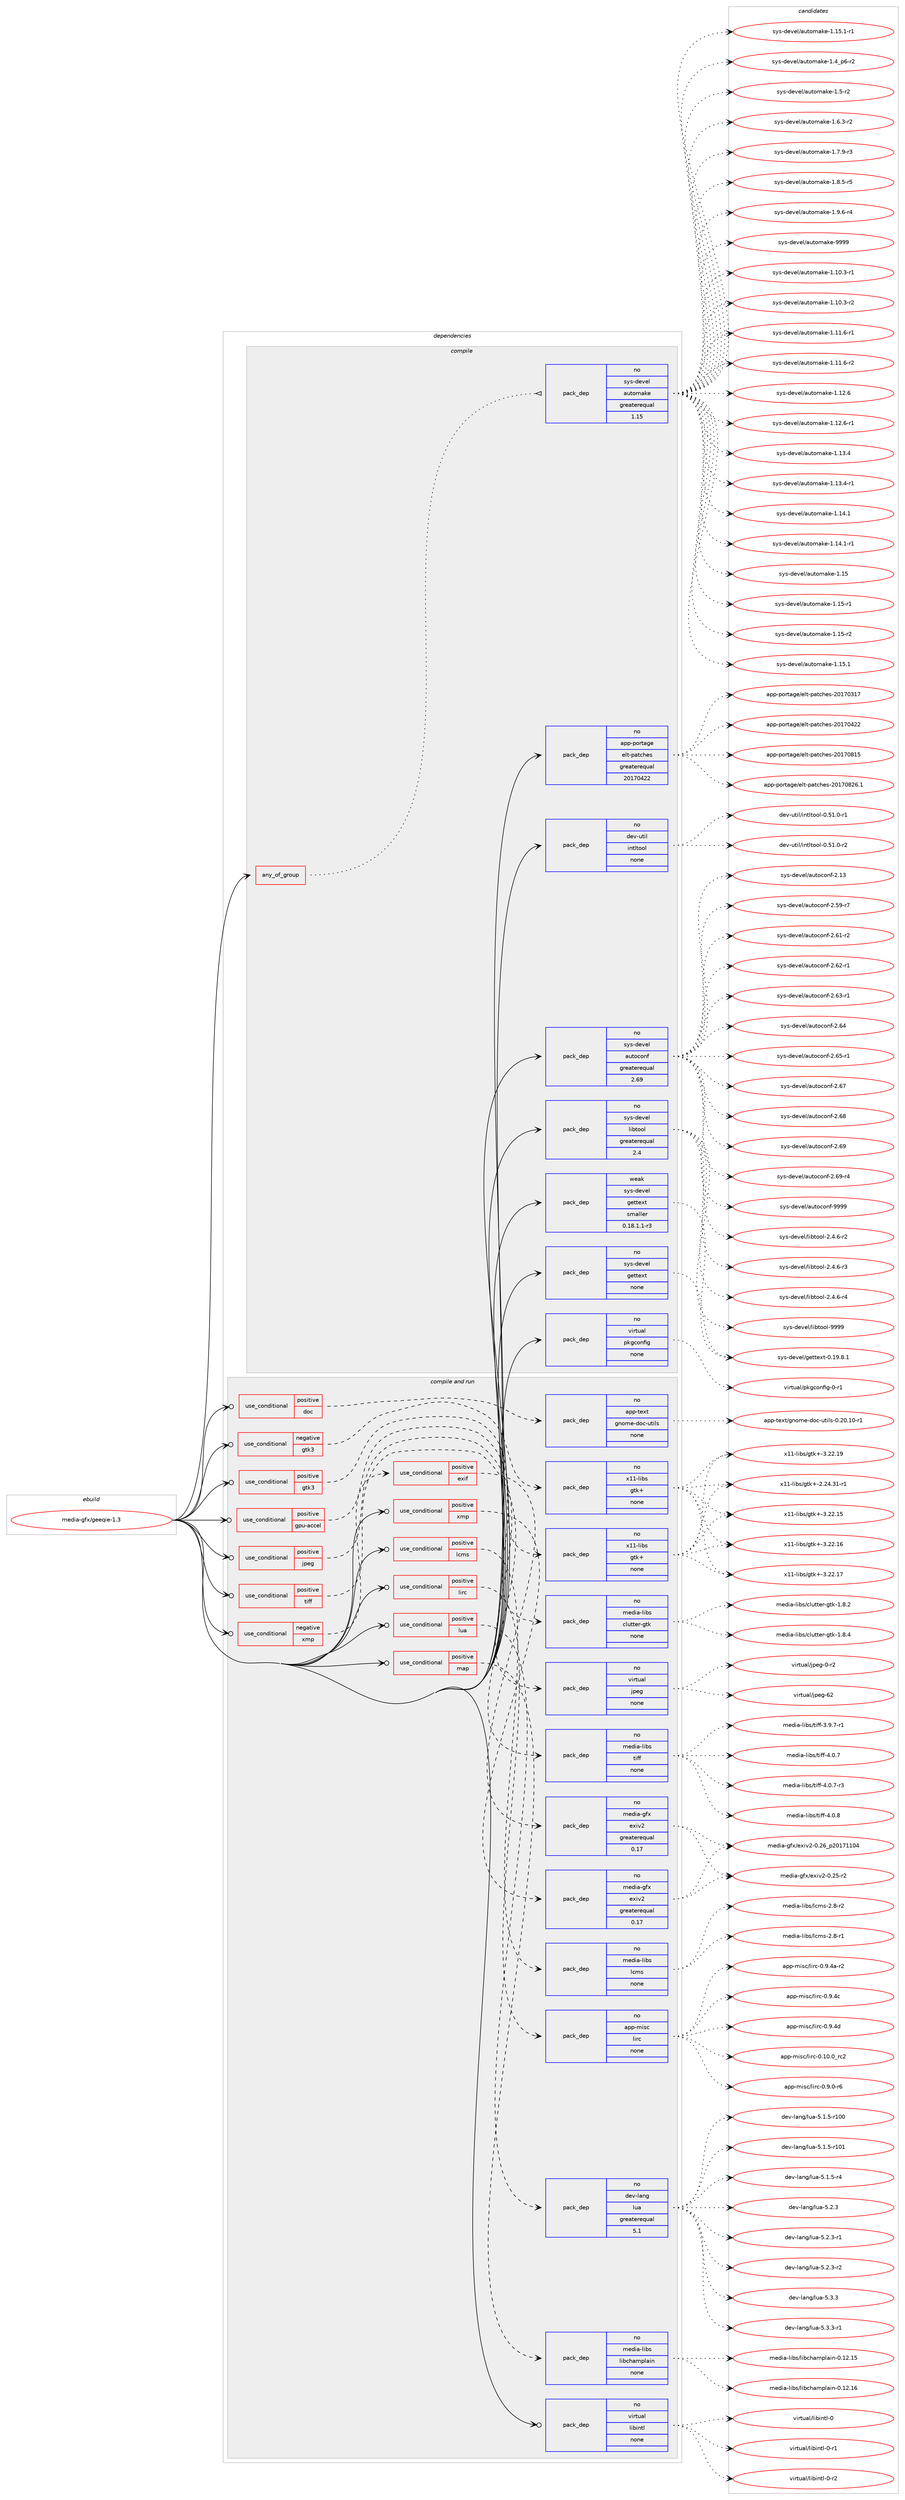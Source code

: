 digraph prolog {

# *************
# Graph options
# *************

newrank=true;
concentrate=true;
compound=true;
graph [rankdir=LR,fontname=Helvetica,fontsize=10,ranksep=1.5];#, ranksep=2.5, nodesep=0.2];
edge  [arrowhead=vee];
node  [fontname=Helvetica,fontsize=10];

# **********
# The ebuild
# **********

subgraph cluster_leftcol {
color=gray;
rank=same;
label=<<i>ebuild</i>>;
id [label="media-gfx/geeqie-1.3", color=red, width=4, href="../media-gfx/geeqie-1.3.svg"];
}

# ****************
# The dependencies
# ****************

subgraph cluster_midcol {
color=gray;
label=<<i>dependencies</i>>;
subgraph cluster_compile {
fillcolor="#eeeeee";
style=filled;
label=<<i>compile</i>>;
subgraph any5258 {
dependency353141 [label=<<TABLE BORDER="0" CELLBORDER="1" CELLSPACING="0" CELLPADDING="4"><TR><TD CELLPADDING="10">any_of_group</TD></TR></TABLE>>, shape=none, color=red];subgraph pack260404 {
dependency353142 [label=<<TABLE BORDER="0" CELLBORDER="1" CELLSPACING="0" CELLPADDING="4" WIDTH="220"><TR><TD ROWSPAN="6" CELLPADDING="30">pack_dep</TD></TR><TR><TD WIDTH="110">no</TD></TR><TR><TD>sys-devel</TD></TR><TR><TD>automake</TD></TR><TR><TD>greaterequal</TD></TR><TR><TD>1.15</TD></TR></TABLE>>, shape=none, color=blue];
}
dependency353141:e -> dependency353142:w [weight=20,style="dotted",arrowhead="oinv"];
}
id:e -> dependency353141:w [weight=20,style="solid",arrowhead="vee"];
subgraph pack260405 {
dependency353143 [label=<<TABLE BORDER="0" CELLBORDER="1" CELLSPACING="0" CELLPADDING="4" WIDTH="220"><TR><TD ROWSPAN="6" CELLPADDING="30">pack_dep</TD></TR><TR><TD WIDTH="110">no</TD></TR><TR><TD>app-portage</TD></TR><TR><TD>elt-patches</TD></TR><TR><TD>greaterequal</TD></TR><TR><TD>20170422</TD></TR></TABLE>>, shape=none, color=blue];
}
id:e -> dependency353143:w [weight=20,style="solid",arrowhead="vee"];
subgraph pack260406 {
dependency353144 [label=<<TABLE BORDER="0" CELLBORDER="1" CELLSPACING="0" CELLPADDING="4" WIDTH="220"><TR><TD ROWSPAN="6" CELLPADDING="30">pack_dep</TD></TR><TR><TD WIDTH="110">no</TD></TR><TR><TD>dev-util</TD></TR><TR><TD>intltool</TD></TR><TR><TD>none</TD></TR><TR><TD></TD></TR></TABLE>>, shape=none, color=blue];
}
id:e -> dependency353144:w [weight=20,style="solid",arrowhead="vee"];
subgraph pack260407 {
dependency353145 [label=<<TABLE BORDER="0" CELLBORDER="1" CELLSPACING="0" CELLPADDING="4" WIDTH="220"><TR><TD ROWSPAN="6" CELLPADDING="30">pack_dep</TD></TR><TR><TD WIDTH="110">no</TD></TR><TR><TD>sys-devel</TD></TR><TR><TD>autoconf</TD></TR><TR><TD>greaterequal</TD></TR><TR><TD>2.69</TD></TR></TABLE>>, shape=none, color=blue];
}
id:e -> dependency353145:w [weight=20,style="solid",arrowhead="vee"];
subgraph pack260408 {
dependency353146 [label=<<TABLE BORDER="0" CELLBORDER="1" CELLSPACING="0" CELLPADDING="4" WIDTH="220"><TR><TD ROWSPAN="6" CELLPADDING="30">pack_dep</TD></TR><TR><TD WIDTH="110">no</TD></TR><TR><TD>sys-devel</TD></TR><TR><TD>gettext</TD></TR><TR><TD>none</TD></TR><TR><TD></TD></TR></TABLE>>, shape=none, color=blue];
}
id:e -> dependency353146:w [weight=20,style="solid",arrowhead="vee"];
subgraph pack260409 {
dependency353147 [label=<<TABLE BORDER="0" CELLBORDER="1" CELLSPACING="0" CELLPADDING="4" WIDTH="220"><TR><TD ROWSPAN="6" CELLPADDING="30">pack_dep</TD></TR><TR><TD WIDTH="110">no</TD></TR><TR><TD>sys-devel</TD></TR><TR><TD>libtool</TD></TR><TR><TD>greaterequal</TD></TR><TR><TD>2.4</TD></TR></TABLE>>, shape=none, color=blue];
}
id:e -> dependency353147:w [weight=20,style="solid",arrowhead="vee"];
subgraph pack260410 {
dependency353148 [label=<<TABLE BORDER="0" CELLBORDER="1" CELLSPACING="0" CELLPADDING="4" WIDTH="220"><TR><TD ROWSPAN="6" CELLPADDING="30">pack_dep</TD></TR><TR><TD WIDTH="110">no</TD></TR><TR><TD>virtual</TD></TR><TR><TD>pkgconfig</TD></TR><TR><TD>none</TD></TR><TR><TD></TD></TR></TABLE>>, shape=none, color=blue];
}
id:e -> dependency353148:w [weight=20,style="solid",arrowhead="vee"];
subgraph pack260411 {
dependency353149 [label=<<TABLE BORDER="0" CELLBORDER="1" CELLSPACING="0" CELLPADDING="4" WIDTH="220"><TR><TD ROWSPAN="6" CELLPADDING="30">pack_dep</TD></TR><TR><TD WIDTH="110">weak</TD></TR><TR><TD>sys-devel</TD></TR><TR><TD>gettext</TD></TR><TR><TD>smaller</TD></TR><TR><TD>0.18.1.1-r3</TD></TR></TABLE>>, shape=none, color=blue];
}
id:e -> dependency353149:w [weight=20,style="solid",arrowhead="vee"];
}
subgraph cluster_compileandrun {
fillcolor="#eeeeee";
style=filled;
label=<<i>compile and run</i>>;
subgraph cond87374 {
dependency353150 [label=<<TABLE BORDER="0" CELLBORDER="1" CELLSPACING="0" CELLPADDING="4"><TR><TD ROWSPAN="3" CELLPADDING="10">use_conditional</TD></TR><TR><TD>negative</TD></TR><TR><TD>gtk3</TD></TR></TABLE>>, shape=none, color=red];
subgraph pack260412 {
dependency353151 [label=<<TABLE BORDER="0" CELLBORDER="1" CELLSPACING="0" CELLPADDING="4" WIDTH="220"><TR><TD ROWSPAN="6" CELLPADDING="30">pack_dep</TD></TR><TR><TD WIDTH="110">no</TD></TR><TR><TD>x11-libs</TD></TR><TR><TD>gtk+</TD></TR><TR><TD>none</TD></TR><TR><TD></TD></TR></TABLE>>, shape=none, color=blue];
}
dependency353150:e -> dependency353151:w [weight=20,style="dashed",arrowhead="vee"];
}
id:e -> dependency353150:w [weight=20,style="solid",arrowhead="odotvee"];
subgraph cond87375 {
dependency353152 [label=<<TABLE BORDER="0" CELLBORDER="1" CELLSPACING="0" CELLPADDING="4"><TR><TD ROWSPAN="3" CELLPADDING="10">use_conditional</TD></TR><TR><TD>negative</TD></TR><TR><TD>xmp</TD></TR></TABLE>>, shape=none, color=red];
subgraph cond87376 {
dependency353153 [label=<<TABLE BORDER="0" CELLBORDER="1" CELLSPACING="0" CELLPADDING="4"><TR><TD ROWSPAN="3" CELLPADDING="10">use_conditional</TD></TR><TR><TD>positive</TD></TR><TR><TD>exif</TD></TR></TABLE>>, shape=none, color=red];
subgraph pack260413 {
dependency353154 [label=<<TABLE BORDER="0" CELLBORDER="1" CELLSPACING="0" CELLPADDING="4" WIDTH="220"><TR><TD ROWSPAN="6" CELLPADDING="30">pack_dep</TD></TR><TR><TD WIDTH="110">no</TD></TR><TR><TD>media-gfx</TD></TR><TR><TD>exiv2</TD></TR><TR><TD>greaterequal</TD></TR><TR><TD>0.17</TD></TR></TABLE>>, shape=none, color=blue];
}
dependency353153:e -> dependency353154:w [weight=20,style="dashed",arrowhead="vee"];
}
dependency353152:e -> dependency353153:w [weight=20,style="dashed",arrowhead="vee"];
}
id:e -> dependency353152:w [weight=20,style="solid",arrowhead="odotvee"];
subgraph cond87377 {
dependency353155 [label=<<TABLE BORDER="0" CELLBORDER="1" CELLSPACING="0" CELLPADDING="4"><TR><TD ROWSPAN="3" CELLPADDING="10">use_conditional</TD></TR><TR><TD>positive</TD></TR><TR><TD>doc</TD></TR></TABLE>>, shape=none, color=red];
subgraph pack260414 {
dependency353156 [label=<<TABLE BORDER="0" CELLBORDER="1" CELLSPACING="0" CELLPADDING="4" WIDTH="220"><TR><TD ROWSPAN="6" CELLPADDING="30">pack_dep</TD></TR><TR><TD WIDTH="110">no</TD></TR><TR><TD>app-text</TD></TR><TR><TD>gnome-doc-utils</TD></TR><TR><TD>none</TD></TR><TR><TD></TD></TR></TABLE>>, shape=none, color=blue];
}
dependency353155:e -> dependency353156:w [weight=20,style="dashed",arrowhead="vee"];
}
id:e -> dependency353155:w [weight=20,style="solid",arrowhead="odotvee"];
subgraph cond87378 {
dependency353157 [label=<<TABLE BORDER="0" CELLBORDER="1" CELLSPACING="0" CELLPADDING="4"><TR><TD ROWSPAN="3" CELLPADDING="10">use_conditional</TD></TR><TR><TD>positive</TD></TR><TR><TD>gpu-accel</TD></TR></TABLE>>, shape=none, color=red];
subgraph pack260415 {
dependency353158 [label=<<TABLE BORDER="0" CELLBORDER="1" CELLSPACING="0" CELLPADDING="4" WIDTH="220"><TR><TD ROWSPAN="6" CELLPADDING="30">pack_dep</TD></TR><TR><TD WIDTH="110">no</TD></TR><TR><TD>media-libs</TD></TR><TR><TD>clutter-gtk</TD></TR><TR><TD>none</TD></TR><TR><TD></TD></TR></TABLE>>, shape=none, color=blue];
}
dependency353157:e -> dependency353158:w [weight=20,style="dashed",arrowhead="vee"];
}
id:e -> dependency353157:w [weight=20,style="solid",arrowhead="odotvee"];
subgraph cond87379 {
dependency353159 [label=<<TABLE BORDER="0" CELLBORDER="1" CELLSPACING="0" CELLPADDING="4"><TR><TD ROWSPAN="3" CELLPADDING="10">use_conditional</TD></TR><TR><TD>positive</TD></TR><TR><TD>gtk3</TD></TR></TABLE>>, shape=none, color=red];
subgraph pack260416 {
dependency353160 [label=<<TABLE BORDER="0" CELLBORDER="1" CELLSPACING="0" CELLPADDING="4" WIDTH="220"><TR><TD ROWSPAN="6" CELLPADDING="30">pack_dep</TD></TR><TR><TD WIDTH="110">no</TD></TR><TR><TD>x11-libs</TD></TR><TR><TD>gtk+</TD></TR><TR><TD>none</TD></TR><TR><TD></TD></TR></TABLE>>, shape=none, color=blue];
}
dependency353159:e -> dependency353160:w [weight=20,style="dashed",arrowhead="vee"];
}
id:e -> dependency353159:w [weight=20,style="solid",arrowhead="odotvee"];
subgraph cond87380 {
dependency353161 [label=<<TABLE BORDER="0" CELLBORDER="1" CELLSPACING="0" CELLPADDING="4"><TR><TD ROWSPAN="3" CELLPADDING="10">use_conditional</TD></TR><TR><TD>positive</TD></TR><TR><TD>jpeg</TD></TR></TABLE>>, shape=none, color=red];
subgraph pack260417 {
dependency353162 [label=<<TABLE BORDER="0" CELLBORDER="1" CELLSPACING="0" CELLPADDING="4" WIDTH="220"><TR><TD ROWSPAN="6" CELLPADDING="30">pack_dep</TD></TR><TR><TD WIDTH="110">no</TD></TR><TR><TD>virtual</TD></TR><TR><TD>jpeg</TD></TR><TR><TD>none</TD></TR><TR><TD></TD></TR></TABLE>>, shape=none, color=blue];
}
dependency353161:e -> dependency353162:w [weight=20,style="dashed",arrowhead="vee"];
}
id:e -> dependency353161:w [weight=20,style="solid",arrowhead="odotvee"];
subgraph cond87381 {
dependency353163 [label=<<TABLE BORDER="0" CELLBORDER="1" CELLSPACING="0" CELLPADDING="4"><TR><TD ROWSPAN="3" CELLPADDING="10">use_conditional</TD></TR><TR><TD>positive</TD></TR><TR><TD>lcms</TD></TR></TABLE>>, shape=none, color=red];
subgraph pack260418 {
dependency353164 [label=<<TABLE BORDER="0" CELLBORDER="1" CELLSPACING="0" CELLPADDING="4" WIDTH="220"><TR><TD ROWSPAN="6" CELLPADDING="30">pack_dep</TD></TR><TR><TD WIDTH="110">no</TD></TR><TR><TD>media-libs</TD></TR><TR><TD>lcms</TD></TR><TR><TD>none</TD></TR><TR><TD></TD></TR></TABLE>>, shape=none, color=blue];
}
dependency353163:e -> dependency353164:w [weight=20,style="dashed",arrowhead="vee"];
}
id:e -> dependency353163:w [weight=20,style="solid",arrowhead="odotvee"];
subgraph cond87382 {
dependency353165 [label=<<TABLE BORDER="0" CELLBORDER="1" CELLSPACING="0" CELLPADDING="4"><TR><TD ROWSPAN="3" CELLPADDING="10">use_conditional</TD></TR><TR><TD>positive</TD></TR><TR><TD>lirc</TD></TR></TABLE>>, shape=none, color=red];
subgraph pack260419 {
dependency353166 [label=<<TABLE BORDER="0" CELLBORDER="1" CELLSPACING="0" CELLPADDING="4" WIDTH="220"><TR><TD ROWSPAN="6" CELLPADDING="30">pack_dep</TD></TR><TR><TD WIDTH="110">no</TD></TR><TR><TD>app-misc</TD></TR><TR><TD>lirc</TD></TR><TR><TD>none</TD></TR><TR><TD></TD></TR></TABLE>>, shape=none, color=blue];
}
dependency353165:e -> dependency353166:w [weight=20,style="dashed",arrowhead="vee"];
}
id:e -> dependency353165:w [weight=20,style="solid",arrowhead="odotvee"];
subgraph cond87383 {
dependency353167 [label=<<TABLE BORDER="0" CELLBORDER="1" CELLSPACING="0" CELLPADDING="4"><TR><TD ROWSPAN="3" CELLPADDING="10">use_conditional</TD></TR><TR><TD>positive</TD></TR><TR><TD>lua</TD></TR></TABLE>>, shape=none, color=red];
subgraph pack260420 {
dependency353168 [label=<<TABLE BORDER="0" CELLBORDER="1" CELLSPACING="0" CELLPADDING="4" WIDTH="220"><TR><TD ROWSPAN="6" CELLPADDING="30">pack_dep</TD></TR><TR><TD WIDTH="110">no</TD></TR><TR><TD>dev-lang</TD></TR><TR><TD>lua</TD></TR><TR><TD>greaterequal</TD></TR><TR><TD>5.1</TD></TR></TABLE>>, shape=none, color=blue];
}
dependency353167:e -> dependency353168:w [weight=20,style="dashed",arrowhead="vee"];
}
id:e -> dependency353167:w [weight=20,style="solid",arrowhead="odotvee"];
subgraph cond87384 {
dependency353169 [label=<<TABLE BORDER="0" CELLBORDER="1" CELLSPACING="0" CELLPADDING="4"><TR><TD ROWSPAN="3" CELLPADDING="10">use_conditional</TD></TR><TR><TD>positive</TD></TR><TR><TD>map</TD></TR></TABLE>>, shape=none, color=red];
subgraph pack260421 {
dependency353170 [label=<<TABLE BORDER="0" CELLBORDER="1" CELLSPACING="0" CELLPADDING="4" WIDTH="220"><TR><TD ROWSPAN="6" CELLPADDING="30">pack_dep</TD></TR><TR><TD WIDTH="110">no</TD></TR><TR><TD>media-libs</TD></TR><TR><TD>libchamplain</TD></TR><TR><TD>none</TD></TR><TR><TD></TD></TR></TABLE>>, shape=none, color=blue];
}
dependency353169:e -> dependency353170:w [weight=20,style="dashed",arrowhead="vee"];
}
id:e -> dependency353169:w [weight=20,style="solid",arrowhead="odotvee"];
subgraph cond87385 {
dependency353171 [label=<<TABLE BORDER="0" CELLBORDER="1" CELLSPACING="0" CELLPADDING="4"><TR><TD ROWSPAN="3" CELLPADDING="10">use_conditional</TD></TR><TR><TD>positive</TD></TR><TR><TD>tiff</TD></TR></TABLE>>, shape=none, color=red];
subgraph pack260422 {
dependency353172 [label=<<TABLE BORDER="0" CELLBORDER="1" CELLSPACING="0" CELLPADDING="4" WIDTH="220"><TR><TD ROWSPAN="6" CELLPADDING="30">pack_dep</TD></TR><TR><TD WIDTH="110">no</TD></TR><TR><TD>media-libs</TD></TR><TR><TD>tiff</TD></TR><TR><TD>none</TD></TR><TR><TD></TD></TR></TABLE>>, shape=none, color=blue];
}
dependency353171:e -> dependency353172:w [weight=20,style="dashed",arrowhead="vee"];
}
id:e -> dependency353171:w [weight=20,style="solid",arrowhead="odotvee"];
subgraph cond87386 {
dependency353173 [label=<<TABLE BORDER="0" CELLBORDER="1" CELLSPACING="0" CELLPADDING="4"><TR><TD ROWSPAN="3" CELLPADDING="10">use_conditional</TD></TR><TR><TD>positive</TD></TR><TR><TD>xmp</TD></TR></TABLE>>, shape=none, color=red];
subgraph pack260423 {
dependency353174 [label=<<TABLE BORDER="0" CELLBORDER="1" CELLSPACING="0" CELLPADDING="4" WIDTH="220"><TR><TD ROWSPAN="6" CELLPADDING="30">pack_dep</TD></TR><TR><TD WIDTH="110">no</TD></TR><TR><TD>media-gfx</TD></TR><TR><TD>exiv2</TD></TR><TR><TD>greaterequal</TD></TR><TR><TD>0.17</TD></TR></TABLE>>, shape=none, color=blue];
}
dependency353173:e -> dependency353174:w [weight=20,style="dashed",arrowhead="vee"];
}
id:e -> dependency353173:w [weight=20,style="solid",arrowhead="odotvee"];
subgraph pack260424 {
dependency353175 [label=<<TABLE BORDER="0" CELLBORDER="1" CELLSPACING="0" CELLPADDING="4" WIDTH="220"><TR><TD ROWSPAN="6" CELLPADDING="30">pack_dep</TD></TR><TR><TD WIDTH="110">no</TD></TR><TR><TD>virtual</TD></TR><TR><TD>libintl</TD></TR><TR><TD>none</TD></TR><TR><TD></TD></TR></TABLE>>, shape=none, color=blue];
}
id:e -> dependency353175:w [weight=20,style="solid",arrowhead="odotvee"];
}
subgraph cluster_run {
fillcolor="#eeeeee";
style=filled;
label=<<i>run</i>>;
}
}

# **************
# The candidates
# **************

subgraph cluster_choices {
rank=same;
color=gray;
label=<<i>candidates</i>>;

subgraph choice260404 {
color=black;
nodesep=1;
choice11512111545100101118101108479711711611110997107101454946494846514511449 [label="sys-devel/automake-1.10.3-r1", color=red, width=4,href="../sys-devel/automake-1.10.3-r1.svg"];
choice11512111545100101118101108479711711611110997107101454946494846514511450 [label="sys-devel/automake-1.10.3-r2", color=red, width=4,href="../sys-devel/automake-1.10.3-r2.svg"];
choice11512111545100101118101108479711711611110997107101454946494946544511449 [label="sys-devel/automake-1.11.6-r1", color=red, width=4,href="../sys-devel/automake-1.11.6-r1.svg"];
choice11512111545100101118101108479711711611110997107101454946494946544511450 [label="sys-devel/automake-1.11.6-r2", color=red, width=4,href="../sys-devel/automake-1.11.6-r2.svg"];
choice1151211154510010111810110847971171161111099710710145494649504654 [label="sys-devel/automake-1.12.6", color=red, width=4,href="../sys-devel/automake-1.12.6.svg"];
choice11512111545100101118101108479711711611110997107101454946495046544511449 [label="sys-devel/automake-1.12.6-r1", color=red, width=4,href="../sys-devel/automake-1.12.6-r1.svg"];
choice1151211154510010111810110847971171161111099710710145494649514652 [label="sys-devel/automake-1.13.4", color=red, width=4,href="../sys-devel/automake-1.13.4.svg"];
choice11512111545100101118101108479711711611110997107101454946495146524511449 [label="sys-devel/automake-1.13.4-r1", color=red, width=4,href="../sys-devel/automake-1.13.4-r1.svg"];
choice1151211154510010111810110847971171161111099710710145494649524649 [label="sys-devel/automake-1.14.1", color=red, width=4,href="../sys-devel/automake-1.14.1.svg"];
choice11512111545100101118101108479711711611110997107101454946495246494511449 [label="sys-devel/automake-1.14.1-r1", color=red, width=4,href="../sys-devel/automake-1.14.1-r1.svg"];
choice115121115451001011181011084797117116111109971071014549464953 [label="sys-devel/automake-1.15", color=red, width=4,href="../sys-devel/automake-1.15.svg"];
choice1151211154510010111810110847971171161111099710710145494649534511449 [label="sys-devel/automake-1.15-r1", color=red, width=4,href="../sys-devel/automake-1.15-r1.svg"];
choice1151211154510010111810110847971171161111099710710145494649534511450 [label="sys-devel/automake-1.15-r2", color=red, width=4,href="../sys-devel/automake-1.15-r2.svg"];
choice1151211154510010111810110847971171161111099710710145494649534649 [label="sys-devel/automake-1.15.1", color=red, width=4,href="../sys-devel/automake-1.15.1.svg"];
choice11512111545100101118101108479711711611110997107101454946495346494511449 [label="sys-devel/automake-1.15.1-r1", color=red, width=4,href="../sys-devel/automake-1.15.1-r1.svg"];
choice115121115451001011181011084797117116111109971071014549465295112544511450 [label="sys-devel/automake-1.4_p6-r2", color=red, width=4,href="../sys-devel/automake-1.4_p6-r2.svg"];
choice11512111545100101118101108479711711611110997107101454946534511450 [label="sys-devel/automake-1.5-r2", color=red, width=4,href="../sys-devel/automake-1.5-r2.svg"];
choice115121115451001011181011084797117116111109971071014549465446514511450 [label="sys-devel/automake-1.6.3-r2", color=red, width=4,href="../sys-devel/automake-1.6.3-r2.svg"];
choice115121115451001011181011084797117116111109971071014549465546574511451 [label="sys-devel/automake-1.7.9-r3", color=red, width=4,href="../sys-devel/automake-1.7.9-r3.svg"];
choice115121115451001011181011084797117116111109971071014549465646534511453 [label="sys-devel/automake-1.8.5-r5", color=red, width=4,href="../sys-devel/automake-1.8.5-r5.svg"];
choice115121115451001011181011084797117116111109971071014549465746544511452 [label="sys-devel/automake-1.9.6-r4", color=red, width=4,href="../sys-devel/automake-1.9.6-r4.svg"];
choice115121115451001011181011084797117116111109971071014557575757 [label="sys-devel/automake-9999", color=red, width=4,href="../sys-devel/automake-9999.svg"];
dependency353142:e -> choice11512111545100101118101108479711711611110997107101454946494846514511449:w [style=dotted,weight="100"];
dependency353142:e -> choice11512111545100101118101108479711711611110997107101454946494846514511450:w [style=dotted,weight="100"];
dependency353142:e -> choice11512111545100101118101108479711711611110997107101454946494946544511449:w [style=dotted,weight="100"];
dependency353142:e -> choice11512111545100101118101108479711711611110997107101454946494946544511450:w [style=dotted,weight="100"];
dependency353142:e -> choice1151211154510010111810110847971171161111099710710145494649504654:w [style=dotted,weight="100"];
dependency353142:e -> choice11512111545100101118101108479711711611110997107101454946495046544511449:w [style=dotted,weight="100"];
dependency353142:e -> choice1151211154510010111810110847971171161111099710710145494649514652:w [style=dotted,weight="100"];
dependency353142:e -> choice11512111545100101118101108479711711611110997107101454946495146524511449:w [style=dotted,weight="100"];
dependency353142:e -> choice1151211154510010111810110847971171161111099710710145494649524649:w [style=dotted,weight="100"];
dependency353142:e -> choice11512111545100101118101108479711711611110997107101454946495246494511449:w [style=dotted,weight="100"];
dependency353142:e -> choice115121115451001011181011084797117116111109971071014549464953:w [style=dotted,weight="100"];
dependency353142:e -> choice1151211154510010111810110847971171161111099710710145494649534511449:w [style=dotted,weight="100"];
dependency353142:e -> choice1151211154510010111810110847971171161111099710710145494649534511450:w [style=dotted,weight="100"];
dependency353142:e -> choice1151211154510010111810110847971171161111099710710145494649534649:w [style=dotted,weight="100"];
dependency353142:e -> choice11512111545100101118101108479711711611110997107101454946495346494511449:w [style=dotted,weight="100"];
dependency353142:e -> choice115121115451001011181011084797117116111109971071014549465295112544511450:w [style=dotted,weight="100"];
dependency353142:e -> choice11512111545100101118101108479711711611110997107101454946534511450:w [style=dotted,weight="100"];
dependency353142:e -> choice115121115451001011181011084797117116111109971071014549465446514511450:w [style=dotted,weight="100"];
dependency353142:e -> choice115121115451001011181011084797117116111109971071014549465546574511451:w [style=dotted,weight="100"];
dependency353142:e -> choice115121115451001011181011084797117116111109971071014549465646534511453:w [style=dotted,weight="100"];
dependency353142:e -> choice115121115451001011181011084797117116111109971071014549465746544511452:w [style=dotted,weight="100"];
dependency353142:e -> choice115121115451001011181011084797117116111109971071014557575757:w [style=dotted,weight="100"];
}
subgraph choice260405 {
color=black;
nodesep=1;
choice97112112451121111141169710310147101108116451129711699104101115455048495548514955 [label="app-portage/elt-patches-20170317", color=red, width=4,href="../app-portage/elt-patches-20170317.svg"];
choice97112112451121111141169710310147101108116451129711699104101115455048495548525050 [label="app-portage/elt-patches-20170422", color=red, width=4,href="../app-portage/elt-patches-20170422.svg"];
choice97112112451121111141169710310147101108116451129711699104101115455048495548564953 [label="app-portage/elt-patches-20170815", color=red, width=4,href="../app-portage/elt-patches-20170815.svg"];
choice971121124511211111411697103101471011081164511297116991041011154550484955485650544649 [label="app-portage/elt-patches-20170826.1", color=red, width=4,href="../app-portage/elt-patches-20170826.1.svg"];
dependency353143:e -> choice97112112451121111141169710310147101108116451129711699104101115455048495548514955:w [style=dotted,weight="100"];
dependency353143:e -> choice97112112451121111141169710310147101108116451129711699104101115455048495548525050:w [style=dotted,weight="100"];
dependency353143:e -> choice97112112451121111141169710310147101108116451129711699104101115455048495548564953:w [style=dotted,weight="100"];
dependency353143:e -> choice971121124511211111411697103101471011081164511297116991041011154550484955485650544649:w [style=dotted,weight="100"];
}
subgraph choice260406 {
color=black;
nodesep=1;
choice1001011184511711610510847105110116108116111111108454846534946484511449 [label="dev-util/intltool-0.51.0-r1", color=red, width=4,href="../dev-util/intltool-0.51.0-r1.svg"];
choice1001011184511711610510847105110116108116111111108454846534946484511450 [label="dev-util/intltool-0.51.0-r2", color=red, width=4,href="../dev-util/intltool-0.51.0-r2.svg"];
dependency353144:e -> choice1001011184511711610510847105110116108116111111108454846534946484511449:w [style=dotted,weight="100"];
dependency353144:e -> choice1001011184511711610510847105110116108116111111108454846534946484511450:w [style=dotted,weight="100"];
}
subgraph choice260407 {
color=black;
nodesep=1;
choice115121115451001011181011084797117116111991111101024550464951 [label="sys-devel/autoconf-2.13", color=red, width=4,href="../sys-devel/autoconf-2.13.svg"];
choice1151211154510010111810110847971171161119911111010245504653574511455 [label="sys-devel/autoconf-2.59-r7", color=red, width=4,href="../sys-devel/autoconf-2.59-r7.svg"];
choice1151211154510010111810110847971171161119911111010245504654494511450 [label="sys-devel/autoconf-2.61-r2", color=red, width=4,href="../sys-devel/autoconf-2.61-r2.svg"];
choice1151211154510010111810110847971171161119911111010245504654504511449 [label="sys-devel/autoconf-2.62-r1", color=red, width=4,href="../sys-devel/autoconf-2.62-r1.svg"];
choice1151211154510010111810110847971171161119911111010245504654514511449 [label="sys-devel/autoconf-2.63-r1", color=red, width=4,href="../sys-devel/autoconf-2.63-r1.svg"];
choice115121115451001011181011084797117116111991111101024550465452 [label="sys-devel/autoconf-2.64", color=red, width=4,href="../sys-devel/autoconf-2.64.svg"];
choice1151211154510010111810110847971171161119911111010245504654534511449 [label="sys-devel/autoconf-2.65-r1", color=red, width=4,href="../sys-devel/autoconf-2.65-r1.svg"];
choice115121115451001011181011084797117116111991111101024550465455 [label="sys-devel/autoconf-2.67", color=red, width=4,href="../sys-devel/autoconf-2.67.svg"];
choice115121115451001011181011084797117116111991111101024550465456 [label="sys-devel/autoconf-2.68", color=red, width=4,href="../sys-devel/autoconf-2.68.svg"];
choice115121115451001011181011084797117116111991111101024550465457 [label="sys-devel/autoconf-2.69", color=red, width=4,href="../sys-devel/autoconf-2.69.svg"];
choice1151211154510010111810110847971171161119911111010245504654574511452 [label="sys-devel/autoconf-2.69-r4", color=red, width=4,href="../sys-devel/autoconf-2.69-r4.svg"];
choice115121115451001011181011084797117116111991111101024557575757 [label="sys-devel/autoconf-9999", color=red, width=4,href="../sys-devel/autoconf-9999.svg"];
dependency353145:e -> choice115121115451001011181011084797117116111991111101024550464951:w [style=dotted,weight="100"];
dependency353145:e -> choice1151211154510010111810110847971171161119911111010245504653574511455:w [style=dotted,weight="100"];
dependency353145:e -> choice1151211154510010111810110847971171161119911111010245504654494511450:w [style=dotted,weight="100"];
dependency353145:e -> choice1151211154510010111810110847971171161119911111010245504654504511449:w [style=dotted,weight="100"];
dependency353145:e -> choice1151211154510010111810110847971171161119911111010245504654514511449:w [style=dotted,weight="100"];
dependency353145:e -> choice115121115451001011181011084797117116111991111101024550465452:w [style=dotted,weight="100"];
dependency353145:e -> choice1151211154510010111810110847971171161119911111010245504654534511449:w [style=dotted,weight="100"];
dependency353145:e -> choice115121115451001011181011084797117116111991111101024550465455:w [style=dotted,weight="100"];
dependency353145:e -> choice115121115451001011181011084797117116111991111101024550465456:w [style=dotted,weight="100"];
dependency353145:e -> choice115121115451001011181011084797117116111991111101024550465457:w [style=dotted,weight="100"];
dependency353145:e -> choice1151211154510010111810110847971171161119911111010245504654574511452:w [style=dotted,weight="100"];
dependency353145:e -> choice115121115451001011181011084797117116111991111101024557575757:w [style=dotted,weight="100"];
}
subgraph choice260408 {
color=black;
nodesep=1;
choice1151211154510010111810110847103101116116101120116454846495746564649 [label="sys-devel/gettext-0.19.8.1", color=red, width=4,href="../sys-devel/gettext-0.19.8.1.svg"];
dependency353146:e -> choice1151211154510010111810110847103101116116101120116454846495746564649:w [style=dotted,weight="100"];
}
subgraph choice260409 {
color=black;
nodesep=1;
choice1151211154510010111810110847108105981161111111084550465246544511450 [label="sys-devel/libtool-2.4.6-r2", color=red, width=4,href="../sys-devel/libtool-2.4.6-r2.svg"];
choice1151211154510010111810110847108105981161111111084550465246544511451 [label="sys-devel/libtool-2.4.6-r3", color=red, width=4,href="../sys-devel/libtool-2.4.6-r3.svg"];
choice1151211154510010111810110847108105981161111111084550465246544511452 [label="sys-devel/libtool-2.4.6-r4", color=red, width=4,href="../sys-devel/libtool-2.4.6-r4.svg"];
choice1151211154510010111810110847108105981161111111084557575757 [label="sys-devel/libtool-9999", color=red, width=4,href="../sys-devel/libtool-9999.svg"];
dependency353147:e -> choice1151211154510010111810110847108105981161111111084550465246544511450:w [style=dotted,weight="100"];
dependency353147:e -> choice1151211154510010111810110847108105981161111111084550465246544511451:w [style=dotted,weight="100"];
dependency353147:e -> choice1151211154510010111810110847108105981161111111084550465246544511452:w [style=dotted,weight="100"];
dependency353147:e -> choice1151211154510010111810110847108105981161111111084557575757:w [style=dotted,weight="100"];
}
subgraph choice260410 {
color=black;
nodesep=1;
choice11810511411611797108471121071039911111010210510345484511449 [label="virtual/pkgconfig-0-r1", color=red, width=4,href="../virtual/pkgconfig-0-r1.svg"];
dependency353148:e -> choice11810511411611797108471121071039911111010210510345484511449:w [style=dotted,weight="100"];
}
subgraph choice260411 {
color=black;
nodesep=1;
choice1151211154510010111810110847103101116116101120116454846495746564649 [label="sys-devel/gettext-0.19.8.1", color=red, width=4,href="../sys-devel/gettext-0.19.8.1.svg"];
dependency353149:e -> choice1151211154510010111810110847103101116116101120116454846495746564649:w [style=dotted,weight="100"];
}
subgraph choice260412 {
color=black;
nodesep=1;
choice12049494510810598115471031161074345504650524651494511449 [label="x11-libs/gtk+-2.24.31-r1", color=red, width=4,href="../x11-libs/gtk+-2.24.31-r1.svg"];
choice1204949451081059811547103116107434551465050464953 [label="x11-libs/gtk+-3.22.15", color=red, width=4,href="../x11-libs/gtk+-3.22.15.svg"];
choice1204949451081059811547103116107434551465050464954 [label="x11-libs/gtk+-3.22.16", color=red, width=4,href="../x11-libs/gtk+-3.22.16.svg"];
choice1204949451081059811547103116107434551465050464955 [label="x11-libs/gtk+-3.22.17", color=red, width=4,href="../x11-libs/gtk+-3.22.17.svg"];
choice1204949451081059811547103116107434551465050464957 [label="x11-libs/gtk+-3.22.19", color=red, width=4,href="../x11-libs/gtk+-3.22.19.svg"];
dependency353151:e -> choice12049494510810598115471031161074345504650524651494511449:w [style=dotted,weight="100"];
dependency353151:e -> choice1204949451081059811547103116107434551465050464953:w [style=dotted,weight="100"];
dependency353151:e -> choice1204949451081059811547103116107434551465050464954:w [style=dotted,weight="100"];
dependency353151:e -> choice1204949451081059811547103116107434551465050464955:w [style=dotted,weight="100"];
dependency353151:e -> choice1204949451081059811547103116107434551465050464957:w [style=dotted,weight="100"];
}
subgraph choice260413 {
color=black;
nodesep=1;
choice1091011001059745103102120471011201051185045484650534511450 [label="media-gfx/exiv2-0.25-r2", color=red, width=4,href="../media-gfx/exiv2-0.25-r2.svg"];
choice109101100105974510310212047101120105118504548465054951125048495549494852 [label="media-gfx/exiv2-0.26_p20171104", color=red, width=4,href="../media-gfx/exiv2-0.26_p20171104.svg"];
dependency353154:e -> choice1091011001059745103102120471011201051185045484650534511450:w [style=dotted,weight="100"];
dependency353154:e -> choice109101100105974510310212047101120105118504548465054951125048495549494852:w [style=dotted,weight="100"];
}
subgraph choice260414 {
color=black;
nodesep=1;
choice97112112451161011201164710311011110910145100111994511711610510811545484650484649484511449 [label="app-text/gnome-doc-utils-0.20.10-r1", color=red, width=4,href="../app-text/gnome-doc-utils-0.20.10-r1.svg"];
dependency353156:e -> choice97112112451161011201164710311011110910145100111994511711610510811545484650484649484511449:w [style=dotted,weight="100"];
}
subgraph choice260415 {
color=black;
nodesep=1;
choice109101100105974510810598115479910811711611610111445103116107454946564650 [label="media-libs/clutter-gtk-1.8.2", color=red, width=4,href="../media-libs/clutter-gtk-1.8.2.svg"];
choice109101100105974510810598115479910811711611610111445103116107454946564652 [label="media-libs/clutter-gtk-1.8.4", color=red, width=4,href="../media-libs/clutter-gtk-1.8.4.svg"];
dependency353158:e -> choice109101100105974510810598115479910811711611610111445103116107454946564650:w [style=dotted,weight="100"];
dependency353158:e -> choice109101100105974510810598115479910811711611610111445103116107454946564652:w [style=dotted,weight="100"];
}
subgraph choice260416 {
color=black;
nodesep=1;
choice12049494510810598115471031161074345504650524651494511449 [label="x11-libs/gtk+-2.24.31-r1", color=red, width=4,href="../x11-libs/gtk+-2.24.31-r1.svg"];
choice1204949451081059811547103116107434551465050464953 [label="x11-libs/gtk+-3.22.15", color=red, width=4,href="../x11-libs/gtk+-3.22.15.svg"];
choice1204949451081059811547103116107434551465050464954 [label="x11-libs/gtk+-3.22.16", color=red, width=4,href="../x11-libs/gtk+-3.22.16.svg"];
choice1204949451081059811547103116107434551465050464955 [label="x11-libs/gtk+-3.22.17", color=red, width=4,href="../x11-libs/gtk+-3.22.17.svg"];
choice1204949451081059811547103116107434551465050464957 [label="x11-libs/gtk+-3.22.19", color=red, width=4,href="../x11-libs/gtk+-3.22.19.svg"];
dependency353160:e -> choice12049494510810598115471031161074345504650524651494511449:w [style=dotted,weight="100"];
dependency353160:e -> choice1204949451081059811547103116107434551465050464953:w [style=dotted,weight="100"];
dependency353160:e -> choice1204949451081059811547103116107434551465050464954:w [style=dotted,weight="100"];
dependency353160:e -> choice1204949451081059811547103116107434551465050464955:w [style=dotted,weight="100"];
dependency353160:e -> choice1204949451081059811547103116107434551465050464957:w [style=dotted,weight="100"];
}
subgraph choice260417 {
color=black;
nodesep=1;
choice118105114116117971084710611210110345484511450 [label="virtual/jpeg-0-r2", color=red, width=4,href="../virtual/jpeg-0-r2.svg"];
choice1181051141161179710847106112101103455450 [label="virtual/jpeg-62", color=red, width=4,href="../virtual/jpeg-62.svg"];
dependency353162:e -> choice118105114116117971084710611210110345484511450:w [style=dotted,weight="100"];
dependency353162:e -> choice1181051141161179710847106112101103455450:w [style=dotted,weight="100"];
}
subgraph choice260418 {
color=black;
nodesep=1;
choice1091011001059745108105981154710899109115455046564511449 [label="media-libs/lcms-2.8-r1", color=red, width=4,href="../media-libs/lcms-2.8-r1.svg"];
choice1091011001059745108105981154710899109115455046564511450 [label="media-libs/lcms-2.8-r2", color=red, width=4,href="../media-libs/lcms-2.8-r2.svg"];
dependency353164:e -> choice1091011001059745108105981154710899109115455046564511449:w [style=dotted,weight="100"];
dependency353164:e -> choice1091011001059745108105981154710899109115455046564511450:w [style=dotted,weight="100"];
}
subgraph choice260419 {
color=black;
nodesep=1;
choice971121124510910511599471081051149945484649484648951149950 [label="app-misc/lirc-0.10.0_rc2", color=red, width=4,href="../app-misc/lirc-0.10.0_rc2.svg"];
choice97112112451091051159947108105114994548465746484511454 [label="app-misc/lirc-0.9.0-r6", color=red, width=4,href="../app-misc/lirc-0.9.0-r6.svg"];
choice9711211245109105115994710810511499454846574652974511450 [label="app-misc/lirc-0.9.4a-r2", color=red, width=4,href="../app-misc/lirc-0.9.4a-r2.svg"];
choice971121124510910511599471081051149945484657465299 [label="app-misc/lirc-0.9.4c", color=red, width=4,href="../app-misc/lirc-0.9.4c.svg"];
choice9711211245109105115994710810511499454846574652100 [label="app-misc/lirc-0.9.4d", color=red, width=4,href="../app-misc/lirc-0.9.4d.svg"];
dependency353166:e -> choice971121124510910511599471081051149945484649484648951149950:w [style=dotted,weight="100"];
dependency353166:e -> choice97112112451091051159947108105114994548465746484511454:w [style=dotted,weight="100"];
dependency353166:e -> choice9711211245109105115994710810511499454846574652974511450:w [style=dotted,weight="100"];
dependency353166:e -> choice971121124510910511599471081051149945484657465299:w [style=dotted,weight="100"];
dependency353166:e -> choice9711211245109105115994710810511499454846574652100:w [style=dotted,weight="100"];
}
subgraph choice260420 {
color=black;
nodesep=1;
choice1001011184510897110103471081179745534649465345114494848 [label="dev-lang/lua-5.1.5-r100", color=red, width=4,href="../dev-lang/lua-5.1.5-r100.svg"];
choice1001011184510897110103471081179745534649465345114494849 [label="dev-lang/lua-5.1.5-r101", color=red, width=4,href="../dev-lang/lua-5.1.5-r101.svg"];
choice100101118451089711010347108117974553464946534511452 [label="dev-lang/lua-5.1.5-r4", color=red, width=4,href="../dev-lang/lua-5.1.5-r4.svg"];
choice10010111845108971101034710811797455346504651 [label="dev-lang/lua-5.2.3", color=red, width=4,href="../dev-lang/lua-5.2.3.svg"];
choice100101118451089711010347108117974553465046514511449 [label="dev-lang/lua-5.2.3-r1", color=red, width=4,href="../dev-lang/lua-5.2.3-r1.svg"];
choice100101118451089711010347108117974553465046514511450 [label="dev-lang/lua-5.2.3-r2", color=red, width=4,href="../dev-lang/lua-5.2.3-r2.svg"];
choice10010111845108971101034710811797455346514651 [label="dev-lang/lua-5.3.3", color=red, width=4,href="../dev-lang/lua-5.3.3.svg"];
choice100101118451089711010347108117974553465146514511449 [label="dev-lang/lua-5.3.3-r1", color=red, width=4,href="../dev-lang/lua-5.3.3-r1.svg"];
dependency353168:e -> choice1001011184510897110103471081179745534649465345114494848:w [style=dotted,weight="100"];
dependency353168:e -> choice1001011184510897110103471081179745534649465345114494849:w [style=dotted,weight="100"];
dependency353168:e -> choice100101118451089711010347108117974553464946534511452:w [style=dotted,weight="100"];
dependency353168:e -> choice10010111845108971101034710811797455346504651:w [style=dotted,weight="100"];
dependency353168:e -> choice100101118451089711010347108117974553465046514511449:w [style=dotted,weight="100"];
dependency353168:e -> choice100101118451089711010347108117974553465046514511450:w [style=dotted,weight="100"];
dependency353168:e -> choice10010111845108971101034710811797455346514651:w [style=dotted,weight="100"];
dependency353168:e -> choice100101118451089711010347108117974553465146514511449:w [style=dotted,weight="100"];
}
subgraph choice260421 {
color=black;
nodesep=1;
choice10910110010597451081059811547108105989910497109112108971051104548464950464953 [label="media-libs/libchamplain-0.12.15", color=red, width=4,href="../media-libs/libchamplain-0.12.15.svg"];
choice10910110010597451081059811547108105989910497109112108971051104548464950464954 [label="media-libs/libchamplain-0.12.16", color=red, width=4,href="../media-libs/libchamplain-0.12.16.svg"];
dependency353170:e -> choice10910110010597451081059811547108105989910497109112108971051104548464950464953:w [style=dotted,weight="100"];
dependency353170:e -> choice10910110010597451081059811547108105989910497109112108971051104548464950464954:w [style=dotted,weight="100"];
}
subgraph choice260422 {
color=black;
nodesep=1;
choice109101100105974510810598115471161051021024551465746554511449 [label="media-libs/tiff-3.9.7-r1", color=red, width=4,href="../media-libs/tiff-3.9.7-r1.svg"];
choice10910110010597451081059811547116105102102455246484655 [label="media-libs/tiff-4.0.7", color=red, width=4,href="../media-libs/tiff-4.0.7.svg"];
choice109101100105974510810598115471161051021024552464846554511451 [label="media-libs/tiff-4.0.7-r3", color=red, width=4,href="../media-libs/tiff-4.0.7-r3.svg"];
choice10910110010597451081059811547116105102102455246484656 [label="media-libs/tiff-4.0.8", color=red, width=4,href="../media-libs/tiff-4.0.8.svg"];
dependency353172:e -> choice109101100105974510810598115471161051021024551465746554511449:w [style=dotted,weight="100"];
dependency353172:e -> choice10910110010597451081059811547116105102102455246484655:w [style=dotted,weight="100"];
dependency353172:e -> choice109101100105974510810598115471161051021024552464846554511451:w [style=dotted,weight="100"];
dependency353172:e -> choice10910110010597451081059811547116105102102455246484656:w [style=dotted,weight="100"];
}
subgraph choice260423 {
color=black;
nodesep=1;
choice1091011001059745103102120471011201051185045484650534511450 [label="media-gfx/exiv2-0.25-r2", color=red, width=4,href="../media-gfx/exiv2-0.25-r2.svg"];
choice109101100105974510310212047101120105118504548465054951125048495549494852 [label="media-gfx/exiv2-0.26_p20171104", color=red, width=4,href="../media-gfx/exiv2-0.26_p20171104.svg"];
dependency353174:e -> choice1091011001059745103102120471011201051185045484650534511450:w [style=dotted,weight="100"];
dependency353174:e -> choice109101100105974510310212047101120105118504548465054951125048495549494852:w [style=dotted,weight="100"];
}
subgraph choice260424 {
color=black;
nodesep=1;
choice1181051141161179710847108105981051101161084548 [label="virtual/libintl-0", color=red, width=4,href="../virtual/libintl-0.svg"];
choice11810511411611797108471081059810511011610845484511449 [label="virtual/libintl-0-r1", color=red, width=4,href="../virtual/libintl-0-r1.svg"];
choice11810511411611797108471081059810511011610845484511450 [label="virtual/libintl-0-r2", color=red, width=4,href="../virtual/libintl-0-r2.svg"];
dependency353175:e -> choice1181051141161179710847108105981051101161084548:w [style=dotted,weight="100"];
dependency353175:e -> choice11810511411611797108471081059810511011610845484511449:w [style=dotted,weight="100"];
dependency353175:e -> choice11810511411611797108471081059810511011610845484511450:w [style=dotted,weight="100"];
}
}

}
